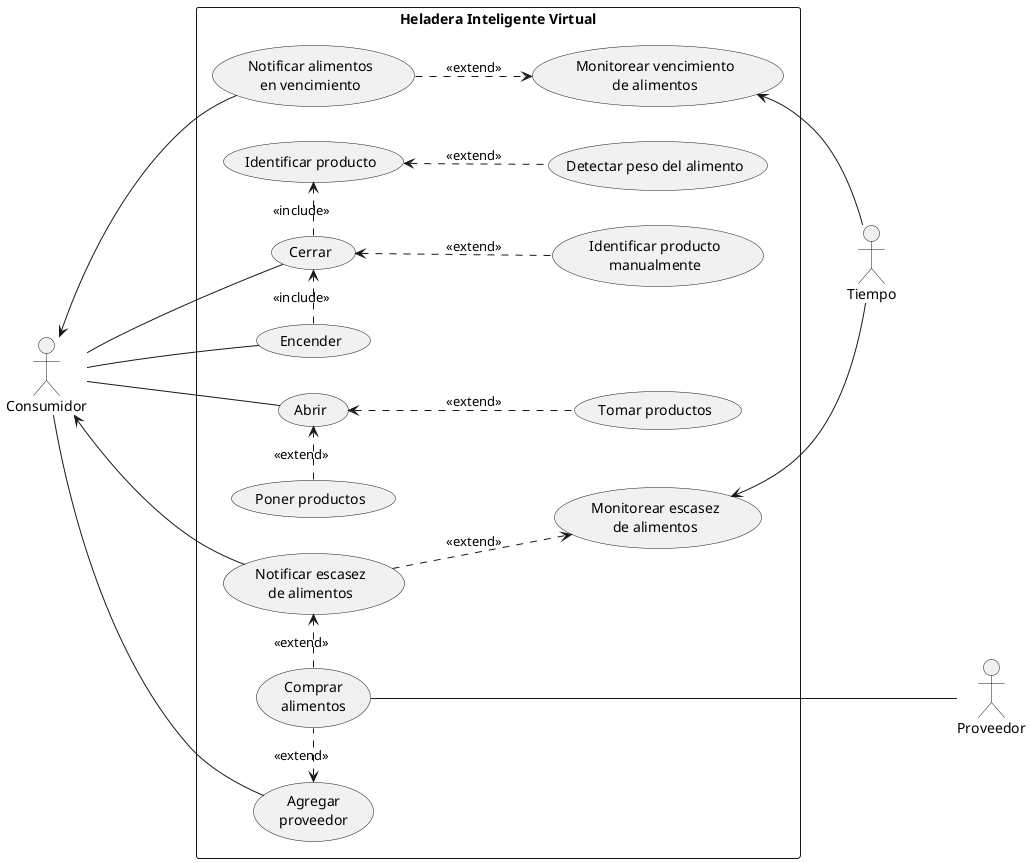 @startuml
left to right direction
Actor Consumidor
Actor Tiempo
Actor Proveedor
rectangle "Heladera Inteligente Virtual" {
    Consumidor --- (Abrir)
    Consumidor --- (Cerrar)
    Consumidor -- (Encender)
    Consumidor <- (Notificar alimentos\nen vencimiento)
    (Cerrar) <.. (Identificar producto\nmanualmente) : <<extend>>
    (Cerrar) .> (Identificar producto) : <<include>>
    (Encender) .> (Cerrar) : <<include>>
    (Identificar producto) <.. (Detectar peso del alimento) : <<extend >>
    (Poner productos) .> (Abrir) : <<extend>>
    (Abrir) <.. (Tomar productos) : <<extend>>
    (Comprar\nalimentos) ---- Proveedor
    Consumidor <- (Notificar escasez\nde alimentos)
    (Notificar escasez\nde alimentos) ..> (Monitorear escasez\nde alimentos) : <<extend>>
    (Comprar\nalimentos) .> (Notificar escasez\nde alimentos) : <<extend>>
    Consumidor --- (Agregar\nproveedor)
    (Agregar\nproveedor) <. (Comprar\nalimentos) : <<extend>>
    (Monitorear vencimiento\nde alimentos) <-- Tiempo
    (Notificar alimentos\nen vencimiento) ..> (Monitorear vencimiento\nde alimentos) : <<extend>>
    (Monitorear escasez\nde alimentos) <-- Tiempo
}
@enduml